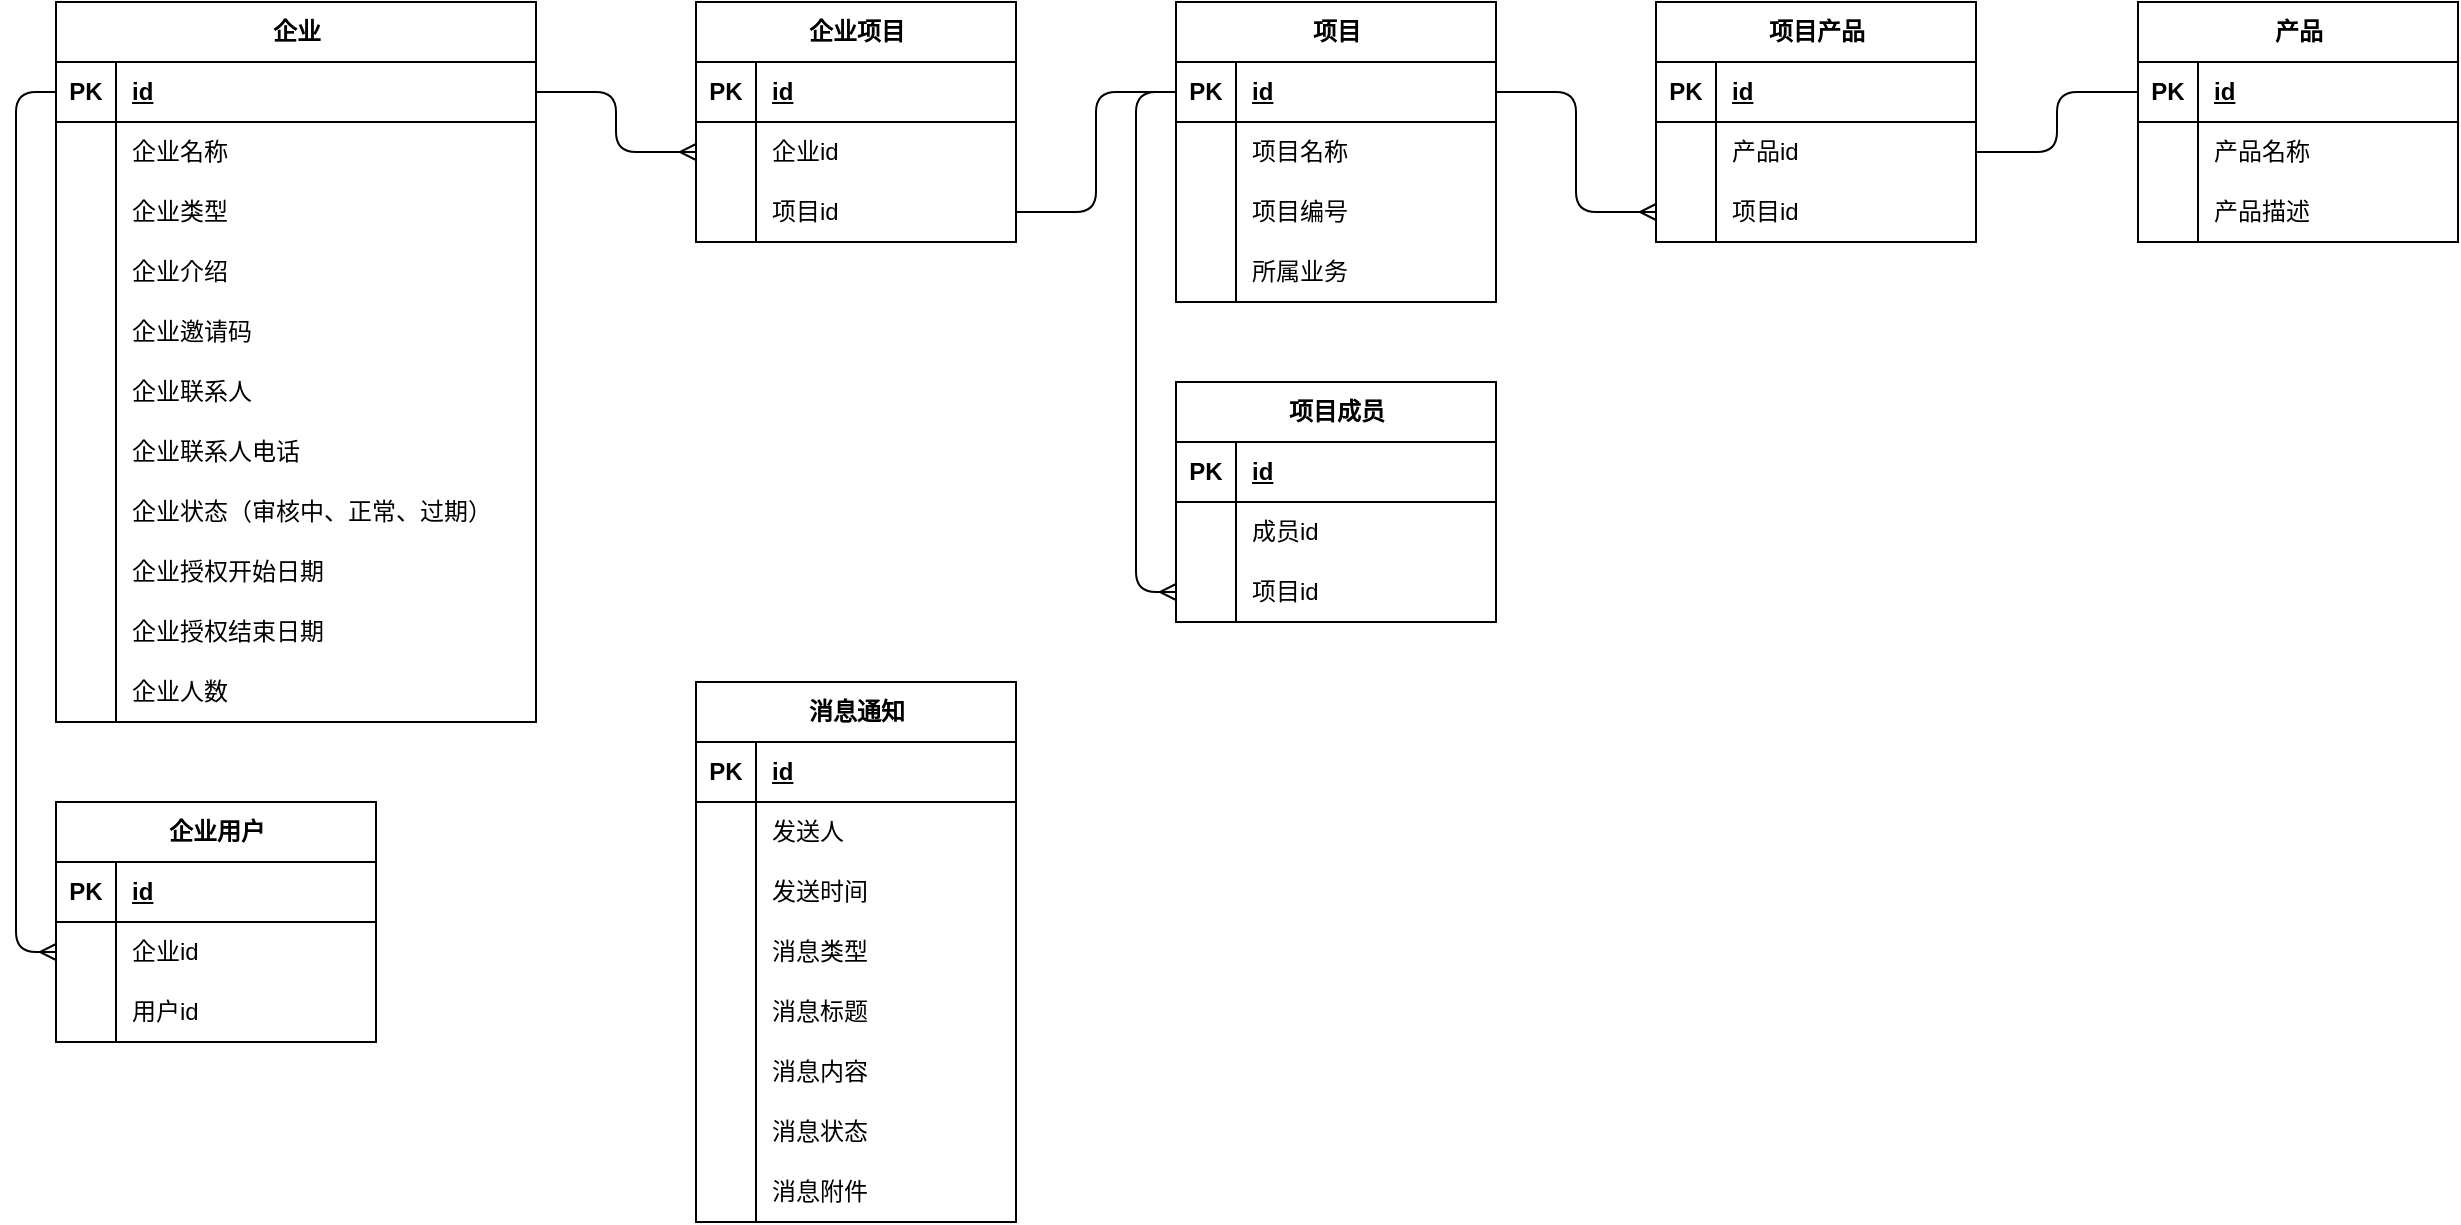<mxfile version="24.9.2" pages="3">
  <diagram name="E-R图" id="xMDwIvM-W6WRZQgqmLZv">
    <mxGraphModel dx="1215" dy="556" grid="1" gridSize="10" guides="1" tooltips="1" connect="1" arrows="1" fold="1" page="1" pageScale="1" pageWidth="827" pageHeight="1169" math="0" shadow="0">
      <root>
        <mxCell id="0" />
        <mxCell id="1" parent="0" />
        <mxCell id="tQ0tOX70s6FuG46VZa-U-3" value="企业" style="shape=table;startSize=30;container=1;collapsible=1;childLayout=tableLayout;fixedRows=1;rowLines=0;fontStyle=1;align=center;resizeLast=1;html=1;" vertex="1" parent="1">
          <mxGeometry x="120" y="200" width="240" height="360" as="geometry" />
        </mxCell>
        <mxCell id="tQ0tOX70s6FuG46VZa-U-4" value="" style="shape=tableRow;horizontal=0;startSize=0;swimlaneHead=0;swimlaneBody=0;fillColor=none;collapsible=0;dropTarget=0;points=[[0,0.5],[1,0.5]];portConstraint=eastwest;top=0;left=0;right=0;bottom=1;" vertex="1" parent="tQ0tOX70s6FuG46VZa-U-3">
          <mxGeometry y="30" width="240" height="30" as="geometry" />
        </mxCell>
        <mxCell id="tQ0tOX70s6FuG46VZa-U-5" value="PK" style="shape=partialRectangle;connectable=0;fillColor=none;top=0;left=0;bottom=0;right=0;fontStyle=1;overflow=hidden;whiteSpace=wrap;html=1;" vertex="1" parent="tQ0tOX70s6FuG46VZa-U-4">
          <mxGeometry width="30" height="30" as="geometry">
            <mxRectangle width="30" height="30" as="alternateBounds" />
          </mxGeometry>
        </mxCell>
        <mxCell id="tQ0tOX70s6FuG46VZa-U-6" value="id" style="shape=partialRectangle;connectable=0;fillColor=none;top=0;left=0;bottom=0;right=0;align=left;spacingLeft=6;fontStyle=5;overflow=hidden;whiteSpace=wrap;html=1;" vertex="1" parent="tQ0tOX70s6FuG46VZa-U-4">
          <mxGeometry x="30" width="210" height="30" as="geometry">
            <mxRectangle width="210" height="30" as="alternateBounds" />
          </mxGeometry>
        </mxCell>
        <mxCell id="tQ0tOX70s6FuG46VZa-U-7" value="" style="shape=tableRow;horizontal=0;startSize=0;swimlaneHead=0;swimlaneBody=0;fillColor=none;collapsible=0;dropTarget=0;points=[[0,0.5],[1,0.5]];portConstraint=eastwest;top=0;left=0;right=0;bottom=0;" vertex="1" parent="tQ0tOX70s6FuG46VZa-U-3">
          <mxGeometry y="60" width="240" height="30" as="geometry" />
        </mxCell>
        <mxCell id="tQ0tOX70s6FuG46VZa-U-8" value="" style="shape=partialRectangle;connectable=0;fillColor=none;top=0;left=0;bottom=0;right=0;editable=1;overflow=hidden;whiteSpace=wrap;html=1;" vertex="1" parent="tQ0tOX70s6FuG46VZa-U-7">
          <mxGeometry width="30" height="30" as="geometry">
            <mxRectangle width="30" height="30" as="alternateBounds" />
          </mxGeometry>
        </mxCell>
        <mxCell id="tQ0tOX70s6FuG46VZa-U-9" value="企业名称" style="shape=partialRectangle;connectable=0;fillColor=none;top=0;left=0;bottom=0;right=0;align=left;spacingLeft=6;overflow=hidden;whiteSpace=wrap;html=1;" vertex="1" parent="tQ0tOX70s6FuG46VZa-U-7">
          <mxGeometry x="30" width="210" height="30" as="geometry">
            <mxRectangle width="210" height="30" as="alternateBounds" />
          </mxGeometry>
        </mxCell>
        <mxCell id="tQ0tOX70s6FuG46VZa-U-110" style="shape=tableRow;horizontal=0;startSize=0;swimlaneHead=0;swimlaneBody=0;fillColor=none;collapsible=0;dropTarget=0;points=[[0,0.5],[1,0.5]];portConstraint=eastwest;top=0;left=0;right=0;bottom=0;" vertex="1" parent="tQ0tOX70s6FuG46VZa-U-3">
          <mxGeometry y="90" width="240" height="30" as="geometry" />
        </mxCell>
        <mxCell id="tQ0tOX70s6FuG46VZa-U-111" style="shape=partialRectangle;connectable=0;fillColor=none;top=0;left=0;bottom=0;right=0;editable=1;overflow=hidden;whiteSpace=wrap;html=1;" vertex="1" parent="tQ0tOX70s6FuG46VZa-U-110">
          <mxGeometry width="30" height="30" as="geometry">
            <mxRectangle width="30" height="30" as="alternateBounds" />
          </mxGeometry>
        </mxCell>
        <mxCell id="tQ0tOX70s6FuG46VZa-U-112" value="企业类型" style="shape=partialRectangle;connectable=0;fillColor=none;top=0;left=0;bottom=0;right=0;align=left;spacingLeft=6;overflow=hidden;whiteSpace=wrap;html=1;" vertex="1" parent="tQ0tOX70s6FuG46VZa-U-110">
          <mxGeometry x="30" width="210" height="30" as="geometry">
            <mxRectangle width="210" height="30" as="alternateBounds" />
          </mxGeometry>
        </mxCell>
        <mxCell id="tQ0tOX70s6FuG46VZa-U-16" style="shape=tableRow;horizontal=0;startSize=0;swimlaneHead=0;swimlaneBody=0;fillColor=none;collapsible=0;dropTarget=0;points=[[0,0.5],[1,0.5]];portConstraint=eastwest;top=0;left=0;right=0;bottom=0;" vertex="1" parent="tQ0tOX70s6FuG46VZa-U-3">
          <mxGeometry y="120" width="240" height="30" as="geometry" />
        </mxCell>
        <mxCell id="tQ0tOX70s6FuG46VZa-U-17" style="shape=partialRectangle;connectable=0;fillColor=none;top=0;left=0;bottom=0;right=0;editable=1;overflow=hidden;whiteSpace=wrap;html=1;" vertex="1" parent="tQ0tOX70s6FuG46VZa-U-16">
          <mxGeometry width="30" height="30" as="geometry">
            <mxRectangle width="30" height="30" as="alternateBounds" />
          </mxGeometry>
        </mxCell>
        <mxCell id="tQ0tOX70s6FuG46VZa-U-18" value="企业介绍" style="shape=partialRectangle;connectable=0;fillColor=none;top=0;left=0;bottom=0;right=0;align=left;spacingLeft=6;overflow=hidden;whiteSpace=wrap;html=1;" vertex="1" parent="tQ0tOX70s6FuG46VZa-U-16">
          <mxGeometry x="30" width="210" height="30" as="geometry">
            <mxRectangle width="210" height="30" as="alternateBounds" />
          </mxGeometry>
        </mxCell>
        <mxCell id="tQ0tOX70s6FuG46VZa-U-113" style="shape=tableRow;horizontal=0;startSize=0;swimlaneHead=0;swimlaneBody=0;fillColor=none;collapsible=0;dropTarget=0;points=[[0,0.5],[1,0.5]];portConstraint=eastwest;top=0;left=0;right=0;bottom=0;" vertex="1" parent="tQ0tOX70s6FuG46VZa-U-3">
          <mxGeometry y="150" width="240" height="30" as="geometry" />
        </mxCell>
        <mxCell id="tQ0tOX70s6FuG46VZa-U-114" style="shape=partialRectangle;connectable=0;fillColor=none;top=0;left=0;bottom=0;right=0;editable=1;overflow=hidden;whiteSpace=wrap;html=1;" vertex="1" parent="tQ0tOX70s6FuG46VZa-U-113">
          <mxGeometry width="30" height="30" as="geometry">
            <mxRectangle width="30" height="30" as="alternateBounds" />
          </mxGeometry>
        </mxCell>
        <mxCell id="tQ0tOX70s6FuG46VZa-U-115" value="企业邀请码" style="shape=partialRectangle;connectable=0;fillColor=none;top=0;left=0;bottom=0;right=0;align=left;spacingLeft=6;overflow=hidden;whiteSpace=wrap;html=1;" vertex="1" parent="tQ0tOX70s6FuG46VZa-U-113">
          <mxGeometry x="30" width="210" height="30" as="geometry">
            <mxRectangle width="210" height="30" as="alternateBounds" />
          </mxGeometry>
        </mxCell>
        <mxCell id="tQ0tOX70s6FuG46VZa-U-127" style="shape=tableRow;horizontal=0;startSize=0;swimlaneHead=0;swimlaneBody=0;fillColor=none;collapsible=0;dropTarget=0;points=[[0,0.5],[1,0.5]];portConstraint=eastwest;top=0;left=0;right=0;bottom=0;" vertex="1" parent="tQ0tOX70s6FuG46VZa-U-3">
          <mxGeometry y="180" width="240" height="30" as="geometry" />
        </mxCell>
        <mxCell id="tQ0tOX70s6FuG46VZa-U-128" style="shape=partialRectangle;connectable=0;fillColor=none;top=0;left=0;bottom=0;right=0;editable=1;overflow=hidden;whiteSpace=wrap;html=1;" vertex="1" parent="tQ0tOX70s6FuG46VZa-U-127">
          <mxGeometry width="30" height="30" as="geometry">
            <mxRectangle width="30" height="30" as="alternateBounds" />
          </mxGeometry>
        </mxCell>
        <mxCell id="tQ0tOX70s6FuG46VZa-U-129" value="企业联系人" style="shape=partialRectangle;connectable=0;fillColor=none;top=0;left=0;bottom=0;right=0;align=left;spacingLeft=6;overflow=hidden;whiteSpace=wrap;html=1;" vertex="1" parent="tQ0tOX70s6FuG46VZa-U-127">
          <mxGeometry x="30" width="210" height="30" as="geometry">
            <mxRectangle width="210" height="30" as="alternateBounds" />
          </mxGeometry>
        </mxCell>
        <mxCell id="tQ0tOX70s6FuG46VZa-U-130" style="shape=tableRow;horizontal=0;startSize=0;swimlaneHead=0;swimlaneBody=0;fillColor=none;collapsible=0;dropTarget=0;points=[[0,0.5],[1,0.5]];portConstraint=eastwest;top=0;left=0;right=0;bottom=0;" vertex="1" parent="tQ0tOX70s6FuG46VZa-U-3">
          <mxGeometry y="210" width="240" height="30" as="geometry" />
        </mxCell>
        <mxCell id="tQ0tOX70s6FuG46VZa-U-131" style="shape=partialRectangle;connectable=0;fillColor=none;top=0;left=0;bottom=0;right=0;editable=1;overflow=hidden;whiteSpace=wrap;html=1;" vertex="1" parent="tQ0tOX70s6FuG46VZa-U-130">
          <mxGeometry width="30" height="30" as="geometry">
            <mxRectangle width="30" height="30" as="alternateBounds" />
          </mxGeometry>
        </mxCell>
        <mxCell id="tQ0tOX70s6FuG46VZa-U-132" value="企业联系人电话" style="shape=partialRectangle;connectable=0;fillColor=none;top=0;left=0;bottom=0;right=0;align=left;spacingLeft=6;overflow=hidden;whiteSpace=wrap;html=1;" vertex="1" parent="tQ0tOX70s6FuG46VZa-U-130">
          <mxGeometry x="30" width="210" height="30" as="geometry">
            <mxRectangle width="210" height="30" as="alternateBounds" />
          </mxGeometry>
        </mxCell>
        <mxCell id="tQ0tOX70s6FuG46VZa-U-136" style="shape=tableRow;horizontal=0;startSize=0;swimlaneHead=0;swimlaneBody=0;fillColor=none;collapsible=0;dropTarget=0;points=[[0,0.5],[1,0.5]];portConstraint=eastwest;top=0;left=0;right=0;bottom=0;" vertex="1" parent="tQ0tOX70s6FuG46VZa-U-3">
          <mxGeometry y="240" width="240" height="30" as="geometry" />
        </mxCell>
        <mxCell id="tQ0tOX70s6FuG46VZa-U-137" style="shape=partialRectangle;connectable=0;fillColor=none;top=0;left=0;bottom=0;right=0;editable=1;overflow=hidden;whiteSpace=wrap;html=1;" vertex="1" parent="tQ0tOX70s6FuG46VZa-U-136">
          <mxGeometry width="30" height="30" as="geometry">
            <mxRectangle width="30" height="30" as="alternateBounds" />
          </mxGeometry>
        </mxCell>
        <mxCell id="tQ0tOX70s6FuG46VZa-U-138" value="企业状态（审核中、正常、过期）" style="shape=partialRectangle;connectable=0;fillColor=none;top=0;left=0;bottom=0;right=0;align=left;spacingLeft=6;overflow=hidden;whiteSpace=wrap;html=1;" vertex="1" parent="tQ0tOX70s6FuG46VZa-U-136">
          <mxGeometry x="30" width="210" height="30" as="geometry">
            <mxRectangle width="210" height="30" as="alternateBounds" />
          </mxGeometry>
        </mxCell>
        <mxCell id="kSb9Ob7XuDwoJ6Xz_Qzk-1" style="shape=tableRow;horizontal=0;startSize=0;swimlaneHead=0;swimlaneBody=0;fillColor=none;collapsible=0;dropTarget=0;points=[[0,0.5],[1,0.5]];portConstraint=eastwest;top=0;left=0;right=0;bottom=0;" vertex="1" parent="tQ0tOX70s6FuG46VZa-U-3">
          <mxGeometry y="270" width="240" height="30" as="geometry" />
        </mxCell>
        <mxCell id="kSb9Ob7XuDwoJ6Xz_Qzk-2" style="shape=partialRectangle;connectable=0;fillColor=none;top=0;left=0;bottom=0;right=0;editable=1;overflow=hidden;whiteSpace=wrap;html=1;" vertex="1" parent="kSb9Ob7XuDwoJ6Xz_Qzk-1">
          <mxGeometry width="30" height="30" as="geometry">
            <mxRectangle width="30" height="30" as="alternateBounds" />
          </mxGeometry>
        </mxCell>
        <mxCell id="kSb9Ob7XuDwoJ6Xz_Qzk-3" value="企业授权开始日期" style="shape=partialRectangle;connectable=0;fillColor=none;top=0;left=0;bottom=0;right=0;align=left;spacingLeft=6;overflow=hidden;whiteSpace=wrap;html=1;" vertex="1" parent="kSb9Ob7XuDwoJ6Xz_Qzk-1">
          <mxGeometry x="30" width="210" height="30" as="geometry">
            <mxRectangle width="210" height="30" as="alternateBounds" />
          </mxGeometry>
        </mxCell>
        <mxCell id="tQ0tOX70s6FuG46VZa-U-142" style="shape=tableRow;horizontal=0;startSize=0;swimlaneHead=0;swimlaneBody=0;fillColor=none;collapsible=0;dropTarget=0;points=[[0,0.5],[1,0.5]];portConstraint=eastwest;top=0;left=0;right=0;bottom=0;" vertex="1" parent="tQ0tOX70s6FuG46VZa-U-3">
          <mxGeometry y="300" width="240" height="30" as="geometry" />
        </mxCell>
        <mxCell id="tQ0tOX70s6FuG46VZa-U-143" style="shape=partialRectangle;connectable=0;fillColor=none;top=0;left=0;bottom=0;right=0;editable=1;overflow=hidden;whiteSpace=wrap;html=1;" vertex="1" parent="tQ0tOX70s6FuG46VZa-U-142">
          <mxGeometry width="30" height="30" as="geometry">
            <mxRectangle width="30" height="30" as="alternateBounds" />
          </mxGeometry>
        </mxCell>
        <mxCell id="tQ0tOX70s6FuG46VZa-U-144" value="企业授权结束日期" style="shape=partialRectangle;connectable=0;fillColor=none;top=0;left=0;bottom=0;right=0;align=left;spacingLeft=6;overflow=hidden;whiteSpace=wrap;html=1;" vertex="1" parent="tQ0tOX70s6FuG46VZa-U-142">
          <mxGeometry x="30" width="210" height="30" as="geometry">
            <mxRectangle width="210" height="30" as="alternateBounds" />
          </mxGeometry>
        </mxCell>
        <mxCell id="kSb9Ob7XuDwoJ6Xz_Qzk-4" style="shape=tableRow;horizontal=0;startSize=0;swimlaneHead=0;swimlaneBody=0;fillColor=none;collapsible=0;dropTarget=0;points=[[0,0.5],[1,0.5]];portConstraint=eastwest;top=0;left=0;right=0;bottom=0;" vertex="1" parent="tQ0tOX70s6FuG46VZa-U-3">
          <mxGeometry y="330" width="240" height="30" as="geometry" />
        </mxCell>
        <mxCell id="kSb9Ob7XuDwoJ6Xz_Qzk-5" style="shape=partialRectangle;connectable=0;fillColor=none;top=0;left=0;bottom=0;right=0;editable=1;overflow=hidden;whiteSpace=wrap;html=1;" vertex="1" parent="kSb9Ob7XuDwoJ6Xz_Qzk-4">
          <mxGeometry width="30" height="30" as="geometry">
            <mxRectangle width="30" height="30" as="alternateBounds" />
          </mxGeometry>
        </mxCell>
        <mxCell id="kSb9Ob7XuDwoJ6Xz_Qzk-6" value="企业人数" style="shape=partialRectangle;connectable=0;fillColor=none;top=0;left=0;bottom=0;right=0;align=left;spacingLeft=6;overflow=hidden;whiteSpace=wrap;html=1;" vertex="1" parent="kSb9Ob7XuDwoJ6Xz_Qzk-4">
          <mxGeometry x="30" width="210" height="30" as="geometry">
            <mxRectangle width="210" height="30" as="alternateBounds" />
          </mxGeometry>
        </mxCell>
        <mxCell id="tQ0tOX70s6FuG46VZa-U-19" value="项目" style="shape=table;startSize=30;container=1;collapsible=1;childLayout=tableLayout;fixedRows=1;rowLines=0;fontStyle=1;align=center;resizeLast=1;html=1;" vertex="1" parent="1">
          <mxGeometry x="680" y="200" width="160" height="150" as="geometry" />
        </mxCell>
        <mxCell id="tQ0tOX70s6FuG46VZa-U-20" value="" style="shape=tableRow;horizontal=0;startSize=0;swimlaneHead=0;swimlaneBody=0;fillColor=none;collapsible=0;dropTarget=0;points=[[0,0.5],[1,0.5]];portConstraint=eastwest;top=0;left=0;right=0;bottom=1;" vertex="1" parent="tQ0tOX70s6FuG46VZa-U-19">
          <mxGeometry y="30" width="160" height="30" as="geometry" />
        </mxCell>
        <mxCell id="tQ0tOX70s6FuG46VZa-U-21" value="PK" style="shape=partialRectangle;connectable=0;fillColor=none;top=0;left=0;bottom=0;right=0;fontStyle=1;overflow=hidden;whiteSpace=wrap;html=1;" vertex="1" parent="tQ0tOX70s6FuG46VZa-U-20">
          <mxGeometry width="30" height="30" as="geometry">
            <mxRectangle width="30" height="30" as="alternateBounds" />
          </mxGeometry>
        </mxCell>
        <mxCell id="tQ0tOX70s6FuG46VZa-U-22" value="id" style="shape=partialRectangle;connectable=0;fillColor=none;top=0;left=0;bottom=0;right=0;align=left;spacingLeft=6;fontStyle=5;overflow=hidden;whiteSpace=wrap;html=1;" vertex="1" parent="tQ0tOX70s6FuG46VZa-U-20">
          <mxGeometry x="30" width="130" height="30" as="geometry">
            <mxRectangle width="130" height="30" as="alternateBounds" />
          </mxGeometry>
        </mxCell>
        <mxCell id="tQ0tOX70s6FuG46VZa-U-23" value="" style="shape=tableRow;horizontal=0;startSize=0;swimlaneHead=0;swimlaneBody=0;fillColor=none;collapsible=0;dropTarget=0;points=[[0,0.5],[1,0.5]];portConstraint=eastwest;top=0;left=0;right=0;bottom=0;" vertex="1" parent="tQ0tOX70s6FuG46VZa-U-19">
          <mxGeometry y="60" width="160" height="30" as="geometry" />
        </mxCell>
        <mxCell id="tQ0tOX70s6FuG46VZa-U-24" value="" style="shape=partialRectangle;connectable=0;fillColor=none;top=0;left=0;bottom=0;right=0;editable=1;overflow=hidden;whiteSpace=wrap;html=1;" vertex="1" parent="tQ0tOX70s6FuG46VZa-U-23">
          <mxGeometry width="30" height="30" as="geometry">
            <mxRectangle width="30" height="30" as="alternateBounds" />
          </mxGeometry>
        </mxCell>
        <mxCell id="tQ0tOX70s6FuG46VZa-U-25" value="项目名称" style="shape=partialRectangle;connectable=0;fillColor=none;top=0;left=0;bottom=0;right=0;align=left;spacingLeft=6;overflow=hidden;whiteSpace=wrap;html=1;" vertex="1" parent="tQ0tOX70s6FuG46VZa-U-23">
          <mxGeometry x="30" width="130" height="30" as="geometry">
            <mxRectangle width="130" height="30" as="alternateBounds" />
          </mxGeometry>
        </mxCell>
        <mxCell id="tQ0tOX70s6FuG46VZa-U-106" style="shape=tableRow;horizontal=0;startSize=0;swimlaneHead=0;swimlaneBody=0;fillColor=none;collapsible=0;dropTarget=0;points=[[0,0.5],[1,0.5]];portConstraint=eastwest;top=0;left=0;right=0;bottom=0;" vertex="1" parent="tQ0tOX70s6FuG46VZa-U-19">
          <mxGeometry y="90" width="160" height="30" as="geometry" />
        </mxCell>
        <mxCell id="tQ0tOX70s6FuG46VZa-U-107" style="shape=partialRectangle;connectable=0;fillColor=none;top=0;left=0;bottom=0;right=0;editable=1;overflow=hidden;whiteSpace=wrap;html=1;" vertex="1" parent="tQ0tOX70s6FuG46VZa-U-106">
          <mxGeometry width="30" height="30" as="geometry">
            <mxRectangle width="30" height="30" as="alternateBounds" />
          </mxGeometry>
        </mxCell>
        <mxCell id="tQ0tOX70s6FuG46VZa-U-108" value="项目编号" style="shape=partialRectangle;connectable=0;fillColor=none;top=0;left=0;bottom=0;right=0;align=left;spacingLeft=6;overflow=hidden;whiteSpace=wrap;html=1;" vertex="1" parent="tQ0tOX70s6FuG46VZa-U-106">
          <mxGeometry x="30" width="130" height="30" as="geometry">
            <mxRectangle width="130" height="30" as="alternateBounds" />
          </mxGeometry>
        </mxCell>
        <mxCell id="tQ0tOX70s6FuG46VZa-U-26" value="" style="shape=tableRow;horizontal=0;startSize=0;swimlaneHead=0;swimlaneBody=0;fillColor=none;collapsible=0;dropTarget=0;points=[[0,0.5],[1,0.5]];portConstraint=eastwest;top=0;left=0;right=0;bottom=0;" vertex="1" parent="tQ0tOX70s6FuG46VZa-U-19">
          <mxGeometry y="120" width="160" height="30" as="geometry" />
        </mxCell>
        <mxCell id="tQ0tOX70s6FuG46VZa-U-27" value="" style="shape=partialRectangle;connectable=0;fillColor=none;top=0;left=0;bottom=0;right=0;editable=1;overflow=hidden;whiteSpace=wrap;html=1;" vertex="1" parent="tQ0tOX70s6FuG46VZa-U-26">
          <mxGeometry width="30" height="30" as="geometry">
            <mxRectangle width="30" height="30" as="alternateBounds" />
          </mxGeometry>
        </mxCell>
        <mxCell id="tQ0tOX70s6FuG46VZa-U-28" value="所属业务" style="shape=partialRectangle;connectable=0;fillColor=none;top=0;left=0;bottom=0;right=0;align=left;spacingLeft=6;overflow=hidden;whiteSpace=wrap;html=1;" vertex="1" parent="tQ0tOX70s6FuG46VZa-U-26">
          <mxGeometry x="30" width="130" height="30" as="geometry">
            <mxRectangle width="130" height="30" as="alternateBounds" />
          </mxGeometry>
        </mxCell>
        <mxCell id="tQ0tOX70s6FuG46VZa-U-35" value="项目成员" style="shape=table;startSize=30;container=1;collapsible=1;childLayout=tableLayout;fixedRows=1;rowLines=0;fontStyle=1;align=center;resizeLast=1;html=1;" vertex="1" parent="1">
          <mxGeometry x="680" y="390" width="160.0" height="120" as="geometry" />
        </mxCell>
        <mxCell id="tQ0tOX70s6FuG46VZa-U-36" value="" style="shape=tableRow;horizontal=0;startSize=0;swimlaneHead=0;swimlaneBody=0;fillColor=none;collapsible=0;dropTarget=0;points=[[0,0.5],[1,0.5]];portConstraint=eastwest;top=0;left=0;right=0;bottom=1;" vertex="1" parent="tQ0tOX70s6FuG46VZa-U-35">
          <mxGeometry y="30" width="160.0" height="30" as="geometry" />
        </mxCell>
        <mxCell id="tQ0tOX70s6FuG46VZa-U-37" value="PK" style="shape=partialRectangle;connectable=0;fillColor=none;top=0;left=0;bottom=0;right=0;fontStyle=1;overflow=hidden;whiteSpace=wrap;html=1;" vertex="1" parent="tQ0tOX70s6FuG46VZa-U-36">
          <mxGeometry width="30" height="30" as="geometry">
            <mxRectangle width="30" height="30" as="alternateBounds" />
          </mxGeometry>
        </mxCell>
        <mxCell id="tQ0tOX70s6FuG46VZa-U-38" value="id" style="shape=partialRectangle;connectable=0;fillColor=none;top=0;left=0;bottom=0;right=0;align=left;spacingLeft=6;fontStyle=5;overflow=hidden;whiteSpace=wrap;html=1;" vertex="1" parent="tQ0tOX70s6FuG46VZa-U-36">
          <mxGeometry x="30" width="130.0" height="30" as="geometry">
            <mxRectangle width="130.0" height="30" as="alternateBounds" />
          </mxGeometry>
        </mxCell>
        <mxCell id="tQ0tOX70s6FuG46VZa-U-39" value="" style="shape=tableRow;horizontal=0;startSize=0;swimlaneHead=0;swimlaneBody=0;fillColor=none;collapsible=0;dropTarget=0;points=[[0,0.5],[1,0.5]];portConstraint=eastwest;top=0;left=0;right=0;bottom=0;" vertex="1" parent="tQ0tOX70s6FuG46VZa-U-35">
          <mxGeometry y="60" width="160.0" height="30" as="geometry" />
        </mxCell>
        <mxCell id="tQ0tOX70s6FuG46VZa-U-40" value="" style="shape=partialRectangle;connectable=0;fillColor=none;top=0;left=0;bottom=0;right=0;editable=1;overflow=hidden;whiteSpace=wrap;html=1;" vertex="1" parent="tQ0tOX70s6FuG46VZa-U-39">
          <mxGeometry width="30" height="30" as="geometry">
            <mxRectangle width="30" height="30" as="alternateBounds" />
          </mxGeometry>
        </mxCell>
        <mxCell id="tQ0tOX70s6FuG46VZa-U-41" value="成员id" style="shape=partialRectangle;connectable=0;fillColor=none;top=0;left=0;bottom=0;right=0;align=left;spacingLeft=6;overflow=hidden;whiteSpace=wrap;html=1;" vertex="1" parent="tQ0tOX70s6FuG46VZa-U-39">
          <mxGeometry x="30" width="130.0" height="30" as="geometry">
            <mxRectangle width="130.0" height="30" as="alternateBounds" />
          </mxGeometry>
        </mxCell>
        <mxCell id="tQ0tOX70s6FuG46VZa-U-48" style="shape=tableRow;horizontal=0;startSize=0;swimlaneHead=0;swimlaneBody=0;fillColor=none;collapsible=0;dropTarget=0;points=[[0,0.5],[1,0.5]];portConstraint=eastwest;top=0;left=0;right=0;bottom=0;" vertex="1" parent="tQ0tOX70s6FuG46VZa-U-35">
          <mxGeometry y="90" width="160.0" height="30" as="geometry" />
        </mxCell>
        <mxCell id="tQ0tOX70s6FuG46VZa-U-49" style="shape=partialRectangle;connectable=0;fillColor=none;top=0;left=0;bottom=0;right=0;editable=1;overflow=hidden;whiteSpace=wrap;html=1;" vertex="1" parent="tQ0tOX70s6FuG46VZa-U-48">
          <mxGeometry width="30" height="30" as="geometry">
            <mxRectangle width="30" height="30" as="alternateBounds" />
          </mxGeometry>
        </mxCell>
        <mxCell id="tQ0tOX70s6FuG46VZa-U-50" value="项目id" style="shape=partialRectangle;connectable=0;fillColor=none;top=0;left=0;bottom=0;right=0;align=left;spacingLeft=6;overflow=hidden;whiteSpace=wrap;html=1;" vertex="1" parent="tQ0tOX70s6FuG46VZa-U-48">
          <mxGeometry x="30" width="130.0" height="30" as="geometry">
            <mxRectangle width="130.0" height="30" as="alternateBounds" />
          </mxGeometry>
        </mxCell>
        <mxCell id="tQ0tOX70s6FuG46VZa-U-51" value="项目产品" style="shape=table;startSize=30;container=1;collapsible=1;childLayout=tableLayout;fixedRows=1;rowLines=0;fontStyle=1;align=center;resizeLast=1;html=1;" vertex="1" parent="1">
          <mxGeometry x="920" y="200" width="160" height="120" as="geometry" />
        </mxCell>
        <mxCell id="tQ0tOX70s6FuG46VZa-U-52" value="" style="shape=tableRow;horizontal=0;startSize=0;swimlaneHead=0;swimlaneBody=0;fillColor=none;collapsible=0;dropTarget=0;points=[[0,0.5],[1,0.5]];portConstraint=eastwest;top=0;left=0;right=0;bottom=1;" vertex="1" parent="tQ0tOX70s6FuG46VZa-U-51">
          <mxGeometry y="30" width="160" height="30" as="geometry" />
        </mxCell>
        <mxCell id="tQ0tOX70s6FuG46VZa-U-53" value="PK" style="shape=partialRectangle;connectable=0;fillColor=none;top=0;left=0;bottom=0;right=0;fontStyle=1;overflow=hidden;whiteSpace=wrap;html=1;" vertex="1" parent="tQ0tOX70s6FuG46VZa-U-52">
          <mxGeometry width="30" height="30" as="geometry">
            <mxRectangle width="30" height="30" as="alternateBounds" />
          </mxGeometry>
        </mxCell>
        <mxCell id="tQ0tOX70s6FuG46VZa-U-54" value="id" style="shape=partialRectangle;connectable=0;fillColor=none;top=0;left=0;bottom=0;right=0;align=left;spacingLeft=6;fontStyle=5;overflow=hidden;whiteSpace=wrap;html=1;" vertex="1" parent="tQ0tOX70s6FuG46VZa-U-52">
          <mxGeometry x="30" width="130" height="30" as="geometry">
            <mxRectangle width="130" height="30" as="alternateBounds" />
          </mxGeometry>
        </mxCell>
        <mxCell id="tQ0tOX70s6FuG46VZa-U-55" value="" style="shape=tableRow;horizontal=0;startSize=0;swimlaneHead=0;swimlaneBody=0;fillColor=none;collapsible=0;dropTarget=0;points=[[0,0.5],[1,0.5]];portConstraint=eastwest;top=0;left=0;right=0;bottom=0;" vertex="1" parent="tQ0tOX70s6FuG46VZa-U-51">
          <mxGeometry y="60" width="160" height="30" as="geometry" />
        </mxCell>
        <mxCell id="tQ0tOX70s6FuG46VZa-U-56" value="" style="shape=partialRectangle;connectable=0;fillColor=none;top=0;left=0;bottom=0;right=0;editable=1;overflow=hidden;whiteSpace=wrap;html=1;" vertex="1" parent="tQ0tOX70s6FuG46VZa-U-55">
          <mxGeometry width="30" height="30" as="geometry">
            <mxRectangle width="30" height="30" as="alternateBounds" />
          </mxGeometry>
        </mxCell>
        <mxCell id="tQ0tOX70s6FuG46VZa-U-57" value="产品id" style="shape=partialRectangle;connectable=0;fillColor=none;top=0;left=0;bottom=0;right=0;align=left;spacingLeft=6;overflow=hidden;whiteSpace=wrap;html=1;" vertex="1" parent="tQ0tOX70s6FuG46VZa-U-55">
          <mxGeometry x="30" width="130" height="30" as="geometry">
            <mxRectangle width="130" height="30" as="alternateBounds" />
          </mxGeometry>
        </mxCell>
        <mxCell id="tQ0tOX70s6FuG46VZa-U-58" style="shape=tableRow;horizontal=0;startSize=0;swimlaneHead=0;swimlaneBody=0;fillColor=none;collapsible=0;dropTarget=0;points=[[0,0.5],[1,0.5]];portConstraint=eastwest;top=0;left=0;right=0;bottom=0;" vertex="1" parent="tQ0tOX70s6FuG46VZa-U-51">
          <mxGeometry y="90" width="160" height="30" as="geometry" />
        </mxCell>
        <mxCell id="tQ0tOX70s6FuG46VZa-U-59" style="shape=partialRectangle;connectable=0;fillColor=none;top=0;left=0;bottom=0;right=0;editable=1;overflow=hidden;whiteSpace=wrap;html=1;" vertex="1" parent="tQ0tOX70s6FuG46VZa-U-58">
          <mxGeometry width="30" height="30" as="geometry">
            <mxRectangle width="30" height="30" as="alternateBounds" />
          </mxGeometry>
        </mxCell>
        <mxCell id="tQ0tOX70s6FuG46VZa-U-60" value="项目id" style="shape=partialRectangle;connectable=0;fillColor=none;top=0;left=0;bottom=0;right=0;align=left;spacingLeft=6;overflow=hidden;whiteSpace=wrap;html=1;" vertex="1" parent="tQ0tOX70s6FuG46VZa-U-58">
          <mxGeometry x="30" width="130" height="30" as="geometry">
            <mxRectangle width="130" height="30" as="alternateBounds" />
          </mxGeometry>
        </mxCell>
        <mxCell id="tQ0tOX70s6FuG46VZa-U-61" value="消息通知" style="shape=table;startSize=30;container=1;collapsible=1;childLayout=tableLayout;fixedRows=1;rowLines=0;fontStyle=1;align=center;resizeLast=1;html=1;" vertex="1" parent="1">
          <mxGeometry x="440" y="540" width="160" height="270" as="geometry" />
        </mxCell>
        <mxCell id="tQ0tOX70s6FuG46VZa-U-62" value="" style="shape=tableRow;horizontal=0;startSize=0;swimlaneHead=0;swimlaneBody=0;fillColor=none;collapsible=0;dropTarget=0;points=[[0,0.5],[1,0.5]];portConstraint=eastwest;top=0;left=0;right=0;bottom=1;" vertex="1" parent="tQ0tOX70s6FuG46VZa-U-61">
          <mxGeometry y="30" width="160" height="30" as="geometry" />
        </mxCell>
        <mxCell id="tQ0tOX70s6FuG46VZa-U-63" value="PK" style="shape=partialRectangle;connectable=0;fillColor=none;top=0;left=0;bottom=0;right=0;fontStyle=1;overflow=hidden;whiteSpace=wrap;html=1;" vertex="1" parent="tQ0tOX70s6FuG46VZa-U-62">
          <mxGeometry width="30" height="30" as="geometry">
            <mxRectangle width="30" height="30" as="alternateBounds" />
          </mxGeometry>
        </mxCell>
        <mxCell id="tQ0tOX70s6FuG46VZa-U-64" value="id" style="shape=partialRectangle;connectable=0;fillColor=none;top=0;left=0;bottom=0;right=0;align=left;spacingLeft=6;fontStyle=5;overflow=hidden;whiteSpace=wrap;html=1;" vertex="1" parent="tQ0tOX70s6FuG46VZa-U-62">
          <mxGeometry x="30" width="130" height="30" as="geometry">
            <mxRectangle width="130" height="30" as="alternateBounds" />
          </mxGeometry>
        </mxCell>
        <mxCell id="tQ0tOX70s6FuG46VZa-U-65" value="" style="shape=tableRow;horizontal=0;startSize=0;swimlaneHead=0;swimlaneBody=0;fillColor=none;collapsible=0;dropTarget=0;points=[[0,0.5],[1,0.5]];portConstraint=eastwest;top=0;left=0;right=0;bottom=0;" vertex="1" parent="tQ0tOX70s6FuG46VZa-U-61">
          <mxGeometry y="60" width="160" height="30" as="geometry" />
        </mxCell>
        <mxCell id="tQ0tOX70s6FuG46VZa-U-66" value="" style="shape=partialRectangle;connectable=0;fillColor=none;top=0;left=0;bottom=0;right=0;editable=1;overflow=hidden;whiteSpace=wrap;html=1;" vertex="1" parent="tQ0tOX70s6FuG46VZa-U-65">
          <mxGeometry width="30" height="30" as="geometry">
            <mxRectangle width="30" height="30" as="alternateBounds" />
          </mxGeometry>
        </mxCell>
        <mxCell id="tQ0tOX70s6FuG46VZa-U-67" value="发送人" style="shape=partialRectangle;connectable=0;fillColor=none;top=0;left=0;bottom=0;right=0;align=left;spacingLeft=6;overflow=hidden;whiteSpace=wrap;html=1;" vertex="1" parent="tQ0tOX70s6FuG46VZa-U-65">
          <mxGeometry x="30" width="130" height="30" as="geometry">
            <mxRectangle width="130" height="30" as="alternateBounds" />
          </mxGeometry>
        </mxCell>
        <mxCell id="tQ0tOX70s6FuG46VZa-U-68" style="shape=tableRow;horizontal=0;startSize=0;swimlaneHead=0;swimlaneBody=0;fillColor=none;collapsible=0;dropTarget=0;points=[[0,0.5],[1,0.5]];portConstraint=eastwest;top=0;left=0;right=0;bottom=0;" vertex="1" parent="tQ0tOX70s6FuG46VZa-U-61">
          <mxGeometry y="90" width="160" height="30" as="geometry" />
        </mxCell>
        <mxCell id="tQ0tOX70s6FuG46VZa-U-69" style="shape=partialRectangle;connectable=0;fillColor=none;top=0;left=0;bottom=0;right=0;editable=1;overflow=hidden;whiteSpace=wrap;html=1;" vertex="1" parent="tQ0tOX70s6FuG46VZa-U-68">
          <mxGeometry width="30" height="30" as="geometry">
            <mxRectangle width="30" height="30" as="alternateBounds" />
          </mxGeometry>
        </mxCell>
        <mxCell id="tQ0tOX70s6FuG46VZa-U-70" value="发送时间" style="shape=partialRectangle;connectable=0;fillColor=none;top=0;left=0;bottom=0;right=0;align=left;spacingLeft=6;overflow=hidden;whiteSpace=wrap;html=1;" vertex="1" parent="tQ0tOX70s6FuG46VZa-U-68">
          <mxGeometry x="30" width="130" height="30" as="geometry">
            <mxRectangle width="130" height="30" as="alternateBounds" />
          </mxGeometry>
        </mxCell>
        <mxCell id="tQ0tOX70s6FuG46VZa-U-73" style="shape=tableRow;horizontal=0;startSize=0;swimlaneHead=0;swimlaneBody=0;fillColor=none;collapsible=0;dropTarget=0;points=[[0,0.5],[1,0.5]];portConstraint=eastwest;top=0;left=0;right=0;bottom=0;" vertex="1" parent="tQ0tOX70s6FuG46VZa-U-61">
          <mxGeometry y="120" width="160" height="30" as="geometry" />
        </mxCell>
        <mxCell id="tQ0tOX70s6FuG46VZa-U-74" style="shape=partialRectangle;connectable=0;fillColor=none;top=0;left=0;bottom=0;right=0;editable=1;overflow=hidden;whiteSpace=wrap;html=1;" vertex="1" parent="tQ0tOX70s6FuG46VZa-U-73">
          <mxGeometry width="30" height="30" as="geometry">
            <mxRectangle width="30" height="30" as="alternateBounds" />
          </mxGeometry>
        </mxCell>
        <mxCell id="tQ0tOX70s6FuG46VZa-U-75" value="消息类型" style="shape=partialRectangle;connectable=0;fillColor=none;top=0;left=0;bottom=0;right=0;align=left;spacingLeft=6;overflow=hidden;whiteSpace=wrap;html=1;" vertex="1" parent="tQ0tOX70s6FuG46VZa-U-73">
          <mxGeometry x="30" width="130" height="30" as="geometry">
            <mxRectangle width="130" height="30" as="alternateBounds" />
          </mxGeometry>
        </mxCell>
        <mxCell id="tQ0tOX70s6FuG46VZa-U-151" style="shape=tableRow;horizontal=0;startSize=0;swimlaneHead=0;swimlaneBody=0;fillColor=none;collapsible=0;dropTarget=0;points=[[0,0.5],[1,0.5]];portConstraint=eastwest;top=0;left=0;right=0;bottom=0;" vertex="1" parent="tQ0tOX70s6FuG46VZa-U-61">
          <mxGeometry y="150" width="160" height="30" as="geometry" />
        </mxCell>
        <mxCell id="tQ0tOX70s6FuG46VZa-U-152" style="shape=partialRectangle;connectable=0;fillColor=none;top=0;left=0;bottom=0;right=0;editable=1;overflow=hidden;whiteSpace=wrap;html=1;" vertex="1" parent="tQ0tOX70s6FuG46VZa-U-151">
          <mxGeometry width="30" height="30" as="geometry">
            <mxRectangle width="30" height="30" as="alternateBounds" />
          </mxGeometry>
        </mxCell>
        <mxCell id="tQ0tOX70s6FuG46VZa-U-153" value="消息标题" style="shape=partialRectangle;connectable=0;fillColor=none;top=0;left=0;bottom=0;right=0;align=left;spacingLeft=6;overflow=hidden;whiteSpace=wrap;html=1;" vertex="1" parent="tQ0tOX70s6FuG46VZa-U-151">
          <mxGeometry x="30" width="130" height="30" as="geometry">
            <mxRectangle width="130" height="30" as="alternateBounds" />
          </mxGeometry>
        </mxCell>
        <mxCell id="tQ0tOX70s6FuG46VZa-U-145" style="shape=tableRow;horizontal=0;startSize=0;swimlaneHead=0;swimlaneBody=0;fillColor=none;collapsible=0;dropTarget=0;points=[[0,0.5],[1,0.5]];portConstraint=eastwest;top=0;left=0;right=0;bottom=0;" vertex="1" parent="tQ0tOX70s6FuG46VZa-U-61">
          <mxGeometry y="180" width="160" height="30" as="geometry" />
        </mxCell>
        <mxCell id="tQ0tOX70s6FuG46VZa-U-146" style="shape=partialRectangle;connectable=0;fillColor=none;top=0;left=0;bottom=0;right=0;editable=1;overflow=hidden;whiteSpace=wrap;html=1;" vertex="1" parent="tQ0tOX70s6FuG46VZa-U-145">
          <mxGeometry width="30" height="30" as="geometry">
            <mxRectangle width="30" height="30" as="alternateBounds" />
          </mxGeometry>
        </mxCell>
        <mxCell id="tQ0tOX70s6FuG46VZa-U-147" value="消息内容" style="shape=partialRectangle;connectable=0;fillColor=none;top=0;left=0;bottom=0;right=0;align=left;spacingLeft=6;overflow=hidden;whiteSpace=wrap;html=1;" vertex="1" parent="tQ0tOX70s6FuG46VZa-U-145">
          <mxGeometry x="30" width="130" height="30" as="geometry">
            <mxRectangle width="130" height="30" as="alternateBounds" />
          </mxGeometry>
        </mxCell>
        <mxCell id="tQ0tOX70s6FuG46VZa-U-154" style="shape=tableRow;horizontal=0;startSize=0;swimlaneHead=0;swimlaneBody=0;fillColor=none;collapsible=0;dropTarget=0;points=[[0,0.5],[1,0.5]];portConstraint=eastwest;top=0;left=0;right=0;bottom=0;" vertex="1" parent="tQ0tOX70s6FuG46VZa-U-61">
          <mxGeometry y="210" width="160" height="30" as="geometry" />
        </mxCell>
        <mxCell id="tQ0tOX70s6FuG46VZa-U-155" style="shape=partialRectangle;connectable=0;fillColor=none;top=0;left=0;bottom=0;right=0;editable=1;overflow=hidden;whiteSpace=wrap;html=1;" vertex="1" parent="tQ0tOX70s6FuG46VZa-U-154">
          <mxGeometry width="30" height="30" as="geometry">
            <mxRectangle width="30" height="30" as="alternateBounds" />
          </mxGeometry>
        </mxCell>
        <mxCell id="tQ0tOX70s6FuG46VZa-U-156" value="消息状态" style="shape=partialRectangle;connectable=0;fillColor=none;top=0;left=0;bottom=0;right=0;align=left;spacingLeft=6;overflow=hidden;whiteSpace=wrap;html=1;" vertex="1" parent="tQ0tOX70s6FuG46VZa-U-154">
          <mxGeometry x="30" width="130" height="30" as="geometry">
            <mxRectangle width="130" height="30" as="alternateBounds" />
          </mxGeometry>
        </mxCell>
        <mxCell id="tQ0tOX70s6FuG46VZa-U-157" style="shape=tableRow;horizontal=0;startSize=0;swimlaneHead=0;swimlaneBody=0;fillColor=none;collapsible=0;dropTarget=0;points=[[0,0.5],[1,0.5]];portConstraint=eastwest;top=0;left=0;right=0;bottom=0;" vertex="1" parent="tQ0tOX70s6FuG46VZa-U-61">
          <mxGeometry y="240" width="160" height="30" as="geometry" />
        </mxCell>
        <mxCell id="tQ0tOX70s6FuG46VZa-U-158" style="shape=partialRectangle;connectable=0;fillColor=none;top=0;left=0;bottom=0;right=0;editable=1;overflow=hidden;whiteSpace=wrap;html=1;" vertex="1" parent="tQ0tOX70s6FuG46VZa-U-157">
          <mxGeometry width="30" height="30" as="geometry">
            <mxRectangle width="30" height="30" as="alternateBounds" />
          </mxGeometry>
        </mxCell>
        <mxCell id="tQ0tOX70s6FuG46VZa-U-159" value="消息附件" style="shape=partialRectangle;connectable=0;fillColor=none;top=0;left=0;bottom=0;right=0;align=left;spacingLeft=6;overflow=hidden;whiteSpace=wrap;html=1;" vertex="1" parent="tQ0tOX70s6FuG46VZa-U-157">
          <mxGeometry x="30" width="130" height="30" as="geometry">
            <mxRectangle width="130" height="30" as="alternateBounds" />
          </mxGeometry>
        </mxCell>
        <mxCell id="tQ0tOX70s6FuG46VZa-U-71" style="edgeStyle=orthogonalEdgeStyle;rounded=1;orthogonalLoop=1;jettySize=auto;html=1;entryX=1;entryY=0.5;entryDx=0;entryDy=0;startArrow=ERmany;startFill=0;endArrow=none;endFill=0;elbow=vertical;curved=0;" edge="1" parent="1" source="tQ0tOX70s6FuG46VZa-U-58" target="tQ0tOX70s6FuG46VZa-U-20">
          <mxGeometry relative="1" as="geometry" />
        </mxCell>
        <mxCell id="tQ0tOX70s6FuG46VZa-U-72" style="edgeStyle=orthogonalEdgeStyle;rounded=1;orthogonalLoop=1;jettySize=auto;html=1;exitX=0;exitY=0.5;exitDx=0;exitDy=0;entryX=0;entryY=0.5;entryDx=0;entryDy=0;endArrow=ERmany;endFill=0;curved=0;" edge="1" parent="1" source="tQ0tOX70s6FuG46VZa-U-20" target="tQ0tOX70s6FuG46VZa-U-48">
          <mxGeometry relative="1" as="geometry" />
        </mxCell>
        <mxCell id="tQ0tOX70s6FuG46VZa-U-76" value="企业用户" style="shape=table;startSize=30;container=1;collapsible=1;childLayout=tableLayout;fixedRows=1;rowLines=0;fontStyle=1;align=center;resizeLast=1;html=1;" vertex="1" parent="1">
          <mxGeometry x="120" y="600" width="160" height="120" as="geometry" />
        </mxCell>
        <mxCell id="tQ0tOX70s6FuG46VZa-U-77" value="" style="shape=tableRow;horizontal=0;startSize=0;swimlaneHead=0;swimlaneBody=0;fillColor=none;collapsible=0;dropTarget=0;points=[[0,0.5],[1,0.5]];portConstraint=eastwest;top=0;left=0;right=0;bottom=1;" vertex="1" parent="tQ0tOX70s6FuG46VZa-U-76">
          <mxGeometry y="30" width="160" height="30" as="geometry" />
        </mxCell>
        <mxCell id="tQ0tOX70s6FuG46VZa-U-78" value="PK" style="shape=partialRectangle;connectable=0;fillColor=none;top=0;left=0;bottom=0;right=0;fontStyle=1;overflow=hidden;whiteSpace=wrap;html=1;" vertex="1" parent="tQ0tOX70s6FuG46VZa-U-77">
          <mxGeometry width="30" height="30" as="geometry">
            <mxRectangle width="30" height="30" as="alternateBounds" />
          </mxGeometry>
        </mxCell>
        <mxCell id="tQ0tOX70s6FuG46VZa-U-79" value="id" style="shape=partialRectangle;connectable=0;fillColor=none;top=0;left=0;bottom=0;right=0;align=left;spacingLeft=6;fontStyle=5;overflow=hidden;whiteSpace=wrap;html=1;" vertex="1" parent="tQ0tOX70s6FuG46VZa-U-77">
          <mxGeometry x="30" width="130" height="30" as="geometry">
            <mxRectangle width="130" height="30" as="alternateBounds" />
          </mxGeometry>
        </mxCell>
        <mxCell id="tQ0tOX70s6FuG46VZa-U-80" value="" style="shape=tableRow;horizontal=0;startSize=0;swimlaneHead=0;swimlaneBody=0;fillColor=none;collapsible=0;dropTarget=0;points=[[0,0.5],[1,0.5]];portConstraint=eastwest;top=0;left=0;right=0;bottom=0;" vertex="1" parent="tQ0tOX70s6FuG46VZa-U-76">
          <mxGeometry y="60" width="160" height="30" as="geometry" />
        </mxCell>
        <mxCell id="tQ0tOX70s6FuG46VZa-U-81" value="" style="shape=partialRectangle;connectable=0;fillColor=none;top=0;left=0;bottom=0;right=0;editable=1;overflow=hidden;whiteSpace=wrap;html=1;" vertex="1" parent="tQ0tOX70s6FuG46VZa-U-80">
          <mxGeometry width="30" height="30" as="geometry">
            <mxRectangle width="30" height="30" as="alternateBounds" />
          </mxGeometry>
        </mxCell>
        <mxCell id="tQ0tOX70s6FuG46VZa-U-82" value="企业id" style="shape=partialRectangle;connectable=0;fillColor=none;top=0;left=0;bottom=0;right=0;align=left;spacingLeft=6;overflow=hidden;whiteSpace=wrap;html=1;" vertex="1" parent="tQ0tOX70s6FuG46VZa-U-80">
          <mxGeometry x="30" width="130" height="30" as="geometry">
            <mxRectangle width="130" height="30" as="alternateBounds" />
          </mxGeometry>
        </mxCell>
        <mxCell id="tQ0tOX70s6FuG46VZa-U-83" value="" style="shape=tableRow;horizontal=0;startSize=0;swimlaneHead=0;swimlaneBody=0;fillColor=none;collapsible=0;dropTarget=0;points=[[0,0.5],[1,0.5]];portConstraint=eastwest;top=0;left=0;right=0;bottom=0;" vertex="1" parent="tQ0tOX70s6FuG46VZa-U-76">
          <mxGeometry y="90" width="160" height="30" as="geometry" />
        </mxCell>
        <mxCell id="tQ0tOX70s6FuG46VZa-U-84" value="" style="shape=partialRectangle;connectable=0;fillColor=none;top=0;left=0;bottom=0;right=0;editable=1;overflow=hidden;whiteSpace=wrap;html=1;" vertex="1" parent="tQ0tOX70s6FuG46VZa-U-83">
          <mxGeometry width="30" height="30" as="geometry">
            <mxRectangle width="30" height="30" as="alternateBounds" />
          </mxGeometry>
        </mxCell>
        <mxCell id="tQ0tOX70s6FuG46VZa-U-85" value="用户id" style="shape=partialRectangle;connectable=0;fillColor=none;top=0;left=0;bottom=0;right=0;align=left;spacingLeft=6;overflow=hidden;whiteSpace=wrap;html=1;" vertex="1" parent="tQ0tOX70s6FuG46VZa-U-83">
          <mxGeometry x="30" width="130" height="30" as="geometry">
            <mxRectangle width="130" height="30" as="alternateBounds" />
          </mxGeometry>
        </mxCell>
        <mxCell id="tQ0tOX70s6FuG46VZa-U-92" value="企业项目" style="shape=table;startSize=30;container=1;collapsible=1;childLayout=tableLayout;fixedRows=1;rowLines=0;fontStyle=1;align=center;resizeLast=1;html=1;" vertex="1" parent="1">
          <mxGeometry x="440" y="200" width="160" height="120" as="geometry" />
        </mxCell>
        <mxCell id="tQ0tOX70s6FuG46VZa-U-93" value="" style="shape=tableRow;horizontal=0;startSize=0;swimlaneHead=0;swimlaneBody=0;fillColor=none;collapsible=0;dropTarget=0;points=[[0,0.5],[1,0.5]];portConstraint=eastwest;top=0;left=0;right=0;bottom=1;" vertex="1" parent="tQ0tOX70s6FuG46VZa-U-92">
          <mxGeometry y="30" width="160" height="30" as="geometry" />
        </mxCell>
        <mxCell id="tQ0tOX70s6FuG46VZa-U-94" value="PK" style="shape=partialRectangle;connectable=0;fillColor=none;top=0;left=0;bottom=0;right=0;fontStyle=1;overflow=hidden;whiteSpace=wrap;html=1;" vertex="1" parent="tQ0tOX70s6FuG46VZa-U-93">
          <mxGeometry width="30" height="30" as="geometry">
            <mxRectangle width="30" height="30" as="alternateBounds" />
          </mxGeometry>
        </mxCell>
        <mxCell id="tQ0tOX70s6FuG46VZa-U-95" value="id" style="shape=partialRectangle;connectable=0;fillColor=none;top=0;left=0;bottom=0;right=0;align=left;spacingLeft=6;fontStyle=5;overflow=hidden;whiteSpace=wrap;html=1;" vertex="1" parent="tQ0tOX70s6FuG46VZa-U-93">
          <mxGeometry x="30" width="130" height="30" as="geometry">
            <mxRectangle width="130" height="30" as="alternateBounds" />
          </mxGeometry>
        </mxCell>
        <mxCell id="tQ0tOX70s6FuG46VZa-U-96" value="" style="shape=tableRow;horizontal=0;startSize=0;swimlaneHead=0;swimlaneBody=0;fillColor=none;collapsible=0;dropTarget=0;points=[[0,0.5],[1,0.5]];portConstraint=eastwest;top=0;left=0;right=0;bottom=0;" vertex="1" parent="tQ0tOX70s6FuG46VZa-U-92">
          <mxGeometry y="60" width="160" height="30" as="geometry" />
        </mxCell>
        <mxCell id="tQ0tOX70s6FuG46VZa-U-97" value="" style="shape=partialRectangle;connectable=0;fillColor=none;top=0;left=0;bottom=0;right=0;editable=1;overflow=hidden;whiteSpace=wrap;html=1;" vertex="1" parent="tQ0tOX70s6FuG46VZa-U-96">
          <mxGeometry width="30" height="30" as="geometry">
            <mxRectangle width="30" height="30" as="alternateBounds" />
          </mxGeometry>
        </mxCell>
        <mxCell id="tQ0tOX70s6FuG46VZa-U-98" value="企业id" style="shape=partialRectangle;connectable=0;fillColor=none;top=0;left=0;bottom=0;right=0;align=left;spacingLeft=6;overflow=hidden;whiteSpace=wrap;html=1;" vertex="1" parent="tQ0tOX70s6FuG46VZa-U-96">
          <mxGeometry x="30" width="130" height="30" as="geometry">
            <mxRectangle width="130" height="30" as="alternateBounds" />
          </mxGeometry>
        </mxCell>
        <mxCell id="tQ0tOX70s6FuG46VZa-U-99" value="" style="shape=tableRow;horizontal=0;startSize=0;swimlaneHead=0;swimlaneBody=0;fillColor=none;collapsible=0;dropTarget=0;points=[[0,0.5],[1,0.5]];portConstraint=eastwest;top=0;left=0;right=0;bottom=0;" vertex="1" parent="tQ0tOX70s6FuG46VZa-U-92">
          <mxGeometry y="90" width="160" height="30" as="geometry" />
        </mxCell>
        <mxCell id="tQ0tOX70s6FuG46VZa-U-100" value="" style="shape=partialRectangle;connectable=0;fillColor=none;top=0;left=0;bottom=0;right=0;editable=1;overflow=hidden;whiteSpace=wrap;html=1;" vertex="1" parent="tQ0tOX70s6FuG46VZa-U-99">
          <mxGeometry width="30" height="30" as="geometry">
            <mxRectangle width="30" height="30" as="alternateBounds" />
          </mxGeometry>
        </mxCell>
        <mxCell id="tQ0tOX70s6FuG46VZa-U-101" value="项目id" style="shape=partialRectangle;connectable=0;fillColor=none;top=0;left=0;bottom=0;right=0;align=left;spacingLeft=6;overflow=hidden;whiteSpace=wrap;html=1;" vertex="1" parent="tQ0tOX70s6FuG46VZa-U-99">
          <mxGeometry x="30" width="130" height="30" as="geometry">
            <mxRectangle width="130" height="30" as="alternateBounds" />
          </mxGeometry>
        </mxCell>
        <mxCell id="tQ0tOX70s6FuG46VZa-U-102" style="edgeStyle=orthogonalEdgeStyle;rounded=1;orthogonalLoop=1;jettySize=auto;html=1;endArrow=ERmany;endFill=0;exitX=1;exitY=0.5;exitDx=0;exitDy=0;curved=0;" edge="1" parent="1" source="tQ0tOX70s6FuG46VZa-U-4" target="tQ0tOX70s6FuG46VZa-U-96">
          <mxGeometry relative="1" as="geometry" />
        </mxCell>
        <mxCell id="tQ0tOX70s6FuG46VZa-U-103" style="edgeStyle=orthogonalEdgeStyle;rounded=1;orthogonalLoop=1;jettySize=auto;html=1;entryX=0;entryY=0.5;entryDx=0;entryDy=0;endArrow=none;endFill=0;curved=0;" edge="1" parent="1" source="tQ0tOX70s6FuG46VZa-U-99" target="tQ0tOX70s6FuG46VZa-U-20">
          <mxGeometry relative="1" as="geometry" />
        </mxCell>
        <mxCell id="tQ0tOX70s6FuG46VZa-U-105" style="edgeStyle=orthogonalEdgeStyle;rounded=1;orthogonalLoop=1;jettySize=auto;html=1;entryX=0;entryY=0.5;entryDx=0;entryDy=0;endArrow=ERmany;endFill=0;curved=0;" edge="1" parent="1" source="tQ0tOX70s6FuG46VZa-U-4" target="tQ0tOX70s6FuG46VZa-U-80">
          <mxGeometry relative="1" as="geometry" />
        </mxCell>
        <mxCell id="tQ0tOX70s6FuG46VZa-U-116" value="产品" style="shape=table;startSize=30;container=1;collapsible=1;childLayout=tableLayout;fixedRows=1;rowLines=0;fontStyle=1;align=center;resizeLast=1;html=1;" vertex="1" parent="1">
          <mxGeometry x="1161" y="200" width="160" height="120" as="geometry" />
        </mxCell>
        <mxCell id="tQ0tOX70s6FuG46VZa-U-117" value="" style="shape=tableRow;horizontal=0;startSize=0;swimlaneHead=0;swimlaneBody=0;fillColor=none;collapsible=0;dropTarget=0;points=[[0,0.5],[1,0.5]];portConstraint=eastwest;top=0;left=0;right=0;bottom=1;" vertex="1" parent="tQ0tOX70s6FuG46VZa-U-116">
          <mxGeometry y="30" width="160" height="30" as="geometry" />
        </mxCell>
        <mxCell id="tQ0tOX70s6FuG46VZa-U-118" value="PK" style="shape=partialRectangle;connectable=0;fillColor=none;top=0;left=0;bottom=0;right=0;fontStyle=1;overflow=hidden;whiteSpace=wrap;html=1;" vertex="1" parent="tQ0tOX70s6FuG46VZa-U-117">
          <mxGeometry width="30" height="30" as="geometry">
            <mxRectangle width="30" height="30" as="alternateBounds" />
          </mxGeometry>
        </mxCell>
        <mxCell id="tQ0tOX70s6FuG46VZa-U-119" value="id" style="shape=partialRectangle;connectable=0;fillColor=none;top=0;left=0;bottom=0;right=0;align=left;spacingLeft=6;fontStyle=5;overflow=hidden;whiteSpace=wrap;html=1;" vertex="1" parent="tQ0tOX70s6FuG46VZa-U-117">
          <mxGeometry x="30" width="130" height="30" as="geometry">
            <mxRectangle width="130" height="30" as="alternateBounds" />
          </mxGeometry>
        </mxCell>
        <mxCell id="tQ0tOX70s6FuG46VZa-U-120" value="" style="shape=tableRow;horizontal=0;startSize=0;swimlaneHead=0;swimlaneBody=0;fillColor=none;collapsible=0;dropTarget=0;points=[[0,0.5],[1,0.5]];portConstraint=eastwest;top=0;left=0;right=0;bottom=0;" vertex="1" parent="tQ0tOX70s6FuG46VZa-U-116">
          <mxGeometry y="60" width="160" height="30" as="geometry" />
        </mxCell>
        <mxCell id="tQ0tOX70s6FuG46VZa-U-121" value="" style="shape=partialRectangle;connectable=0;fillColor=none;top=0;left=0;bottom=0;right=0;editable=1;overflow=hidden;whiteSpace=wrap;html=1;" vertex="1" parent="tQ0tOX70s6FuG46VZa-U-120">
          <mxGeometry width="30" height="30" as="geometry">
            <mxRectangle width="30" height="30" as="alternateBounds" />
          </mxGeometry>
        </mxCell>
        <mxCell id="tQ0tOX70s6FuG46VZa-U-122" value="产品名称" style="shape=partialRectangle;connectable=0;fillColor=none;top=0;left=0;bottom=0;right=0;align=left;spacingLeft=6;overflow=hidden;whiteSpace=wrap;html=1;" vertex="1" parent="tQ0tOX70s6FuG46VZa-U-120">
          <mxGeometry x="30" width="130" height="30" as="geometry">
            <mxRectangle width="130" height="30" as="alternateBounds" />
          </mxGeometry>
        </mxCell>
        <mxCell id="tQ0tOX70s6FuG46VZa-U-123" style="shape=tableRow;horizontal=0;startSize=0;swimlaneHead=0;swimlaneBody=0;fillColor=none;collapsible=0;dropTarget=0;points=[[0,0.5],[1,0.5]];portConstraint=eastwest;top=0;left=0;right=0;bottom=0;" vertex="1" parent="tQ0tOX70s6FuG46VZa-U-116">
          <mxGeometry y="90" width="160" height="30" as="geometry" />
        </mxCell>
        <mxCell id="tQ0tOX70s6FuG46VZa-U-124" style="shape=partialRectangle;connectable=0;fillColor=none;top=0;left=0;bottom=0;right=0;editable=1;overflow=hidden;whiteSpace=wrap;html=1;" vertex="1" parent="tQ0tOX70s6FuG46VZa-U-123">
          <mxGeometry width="30" height="30" as="geometry">
            <mxRectangle width="30" height="30" as="alternateBounds" />
          </mxGeometry>
        </mxCell>
        <mxCell id="tQ0tOX70s6FuG46VZa-U-125" value="产品描述" style="shape=partialRectangle;connectable=0;fillColor=none;top=0;left=0;bottom=0;right=0;align=left;spacingLeft=6;overflow=hidden;whiteSpace=wrap;html=1;" vertex="1" parent="tQ0tOX70s6FuG46VZa-U-123">
          <mxGeometry x="30" width="130" height="30" as="geometry">
            <mxRectangle width="130" height="30" as="alternateBounds" />
          </mxGeometry>
        </mxCell>
        <mxCell id="tQ0tOX70s6FuG46VZa-U-126" style="edgeStyle=orthogonalEdgeStyle;rounded=1;orthogonalLoop=1;jettySize=auto;html=1;endArrow=none;endFill=0;curved=0;" edge="1" parent="1" source="tQ0tOX70s6FuG46VZa-U-55" target="tQ0tOX70s6FuG46VZa-U-117">
          <mxGeometry relative="1" as="geometry" />
        </mxCell>
      </root>
    </mxGraphModel>
  </diagram>
  <diagram id="k0uX5e8JW-zit-aEfMsI" name="用例图">
    <mxGraphModel dx="1393" dy="794" grid="1" gridSize="10" guides="1" tooltips="1" connect="1" arrows="1" fold="1" page="1" pageScale="1" pageWidth="827" pageHeight="1169" math="0" shadow="0">
      <root>
        <mxCell id="0" />
        <mxCell id="1" parent="0" />
        <mxCell id="JWCKR03p2TI2m8JaXCn--1" value="" style="edgeStyle=orthogonalEdgeStyle;rounded=0;orthogonalLoop=1;jettySize=auto;html=1;endArrow=block;endFill=0;" edge="1" parent="1" source="JWCKR03p2TI2m8JaXCn--15" target="JWCKR03p2TI2m8JaXCn--2">
          <mxGeometry relative="1" as="geometry" />
        </mxCell>
        <mxCell id="JWCKR03p2TI2m8JaXCn--2" value="企业入驻" style="ellipse;whiteSpace=wrap;html=1;fontSize=16;" vertex="1" parent="1">
          <mxGeometry x="350" y="1050" width="140" height="60" as="geometry" />
        </mxCell>
        <mxCell id="JWCKR03p2TI2m8JaXCn--3" value="项目查询" style="ellipse;whiteSpace=wrap;html=1;fontSize=16;" vertex="1" parent="1">
          <mxGeometry x="350" y="1150" width="140" height="60" as="geometry" />
        </mxCell>
        <mxCell id="JWCKR03p2TI2m8JaXCn--4" style="rounded=0;orthogonalLoop=1;jettySize=auto;html=1;endArrow=none;endFill=0;" edge="1" parent="1" source="JWCKR03p2TI2m8JaXCn--7" target="JWCKR03p2TI2m8JaXCn--2">
          <mxGeometry relative="1" as="geometry" />
        </mxCell>
        <mxCell id="JWCKR03p2TI2m8JaXCn--5" style="rounded=0;orthogonalLoop=1;jettySize=auto;html=1;endArrow=none;endFill=0;" edge="1" parent="1" source="JWCKR03p2TI2m8JaXCn--7" target="JWCKR03p2TI2m8JaXCn--26">
          <mxGeometry relative="1" as="geometry" />
        </mxCell>
        <mxCell id="JWCKR03p2TI2m8JaXCn--6" style="rounded=0;orthogonalLoop=1;jettySize=auto;html=1;endArrow=none;endFill=0;" edge="1" parent="1" source="JWCKR03p2TI2m8JaXCn--7" target="JWCKR03p2TI2m8JaXCn--25">
          <mxGeometry relative="1" as="geometry" />
        </mxCell>
        <mxCell id="f0qdc9Qo9N3TYzfXTmQp-2" style="rounded=0;orthogonalLoop=1;jettySize=auto;html=1;endArrow=none;endFill=0;" edge="1" parent="1" source="JWCKR03p2TI2m8JaXCn--7" target="f0qdc9Qo9N3TYzfXTmQp-1">
          <mxGeometry relative="1" as="geometry" />
        </mxCell>
        <mxCell id="JWCKR03p2TI2m8JaXCn--7" value="普通用户" style="shape=umlActor;verticalLabelPosition=bottom;verticalAlign=top;html=1;" vertex="1" parent="1">
          <mxGeometry x="190" y="1200" width="30" height="60" as="geometry" />
        </mxCell>
        <mxCell id="JWCKR03p2TI2m8JaXCn--8" style="rounded=0;orthogonalLoop=1;jettySize=auto;html=1;endArrow=none;endFill=0;" edge="1" parent="1" source="JWCKR03p2TI2m8JaXCn--14" target="JWCKR03p2TI2m8JaXCn--16">
          <mxGeometry relative="1" as="geometry" />
        </mxCell>
        <mxCell id="JWCKR03p2TI2m8JaXCn--9" style="rounded=0;orthogonalLoop=1;jettySize=auto;html=1;strokeColor=default;align=center;verticalAlign=middle;fontFamily=Helvetica;fontSize=11;fontColor=default;labelBackgroundColor=default;endArrow=none;endFill=0;" edge="1" parent="1" source="JWCKR03p2TI2m8JaXCn--14" target="JWCKR03p2TI2m8JaXCn--17">
          <mxGeometry relative="1" as="geometry" />
        </mxCell>
        <mxCell id="JWCKR03p2TI2m8JaXCn--10" style="rounded=0;orthogonalLoop=1;jettySize=auto;html=1;entryX=1;entryY=0.5;entryDx=0;entryDy=0;strokeColor=default;align=center;verticalAlign=middle;fontFamily=Helvetica;fontSize=11;fontColor=default;labelBackgroundColor=default;endArrow=none;endFill=0;" edge="1" parent="1" source="JWCKR03p2TI2m8JaXCn--14" target="JWCKR03p2TI2m8JaXCn--18">
          <mxGeometry relative="1" as="geometry" />
        </mxCell>
        <mxCell id="JWCKR03p2TI2m8JaXCn--11" style="rounded=0;orthogonalLoop=1;jettySize=auto;html=1;strokeColor=default;align=center;verticalAlign=middle;fontFamily=Helvetica;fontSize=11;fontColor=default;labelBackgroundColor=default;endArrow=none;endFill=0;" edge="1" parent="1" source="JWCKR03p2TI2m8JaXCn--14" target="JWCKR03p2TI2m8JaXCn--19">
          <mxGeometry relative="1" as="geometry" />
        </mxCell>
        <mxCell id="JWCKR03p2TI2m8JaXCn--12" style="rounded=0;orthogonalLoop=1;jettySize=auto;html=1;endArrow=none;endFill=0;" edge="1" parent="1" source="JWCKR03p2TI2m8JaXCn--14" target="JWCKR03p2TI2m8JaXCn--27">
          <mxGeometry relative="1" as="geometry" />
        </mxCell>
        <mxCell id="JWCKR03p2TI2m8JaXCn--13" style="rounded=0;orthogonalLoop=1;jettySize=auto;html=1;endArrow=none;endFill=0;" edge="1" parent="1" source="JWCKR03p2TI2m8JaXCn--14" target="JWCKR03p2TI2m8JaXCn--28">
          <mxGeometry relative="1" as="geometry" />
        </mxCell>
        <mxCell id="urH9J6LzFR5qqahHfoug-3" style="rounded=0;orthogonalLoop=1;jettySize=auto;html=1;endArrow=none;endFill=0;" edge="1" parent="1" source="JWCKR03p2TI2m8JaXCn--14" target="urH9J6LzFR5qqahHfoug-1">
          <mxGeometry relative="1" as="geometry" />
        </mxCell>
        <mxCell id="urH9J6LzFR5qqahHfoug-4" style="rounded=0;orthogonalLoop=1;jettySize=auto;html=1;endArrow=none;endFill=0;" edge="1" parent="1" source="JWCKR03p2TI2m8JaXCn--14" target="urH9J6LzFR5qqahHfoug-2">
          <mxGeometry relative="1" as="geometry" />
        </mxCell>
        <mxCell id="JWCKR03p2TI2m8JaXCn--14" value="管理员" style="shape=umlActor;verticalLabelPosition=bottom;verticalAlign=top;html=1;" vertex="1" parent="1">
          <mxGeometry x="1080" y="1050" width="30" height="60" as="geometry" />
        </mxCell>
        <mxCell id="JWCKR03p2TI2m8JaXCn--15" value="企业管理" style="ellipse;whiteSpace=wrap;html=1;fontSize=16;" vertex="1" parent="1">
          <mxGeometry x="570" y="1050" width="140" height="60" as="geometry" />
        </mxCell>
        <mxCell id="JWCKR03p2TI2m8JaXCn--16" value="新增企业" style="ellipse;whiteSpace=wrap;html=1;fontSize=16;" vertex="1" parent="1">
          <mxGeometry x="840" y="900" width="140" height="60" as="geometry" />
        </mxCell>
        <mxCell id="JWCKR03p2TI2m8JaXCn--17" value="审核企业" style="ellipse;whiteSpace=wrap;html=1;fontSize=16;" vertex="1" parent="1">
          <mxGeometry x="840" y="1000" width="140" height="60" as="geometry" />
        </mxCell>
        <mxCell id="JWCKR03p2TI2m8JaXCn--18" value="查询企业" style="ellipse;whiteSpace=wrap;html=1;fontSize=16;" vertex="1" parent="1">
          <mxGeometry x="840" y="1100" width="140" height="60" as="geometry" />
        </mxCell>
        <mxCell id="JWCKR03p2TI2m8JaXCn--19" value="导出企业" style="ellipse;whiteSpace=wrap;html=1;fontSize=16;" vertex="1" parent="1">
          <mxGeometry x="840" y="1200" width="140" height="60" as="geometry" />
        </mxCell>
        <mxCell id="JWCKR03p2TI2m8JaXCn--20" value="&amp;lt;&amp;lt;include&amp;gt;&amp;gt;" style="html=1;verticalAlign=bottom;labelBackgroundColor=none;endArrow=open;endFill=0;dashed=1;rounded=0;entryX=0;entryY=0.5;entryDx=0;entryDy=0;exitX=1;exitY=0.5;exitDx=0;exitDy=0;" edge="1" parent="1" source="JWCKR03p2TI2m8JaXCn--15" target="JWCKR03p2TI2m8JaXCn--16">
          <mxGeometry width="160" relative="1" as="geometry">
            <mxPoint x="490" y="1120" as="sourcePoint" />
            <mxPoint x="650" y="1120" as="targetPoint" />
          </mxGeometry>
        </mxCell>
        <mxCell id="JWCKR03p2TI2m8JaXCn--21" value="&amp;lt;&amp;lt;include&amp;gt;&amp;gt;" style="html=1;verticalAlign=bottom;labelBackgroundColor=none;endArrow=open;endFill=0;dashed=1;rounded=0;entryX=0;entryY=0.5;entryDx=0;entryDy=0;exitX=1;exitY=0.5;exitDx=0;exitDy=0;" edge="1" parent="1" source="JWCKR03p2TI2m8JaXCn--15" target="JWCKR03p2TI2m8JaXCn--17">
          <mxGeometry width="160" relative="1" as="geometry">
            <mxPoint x="720" y="1090" as="sourcePoint" />
            <mxPoint x="800" y="1030" as="targetPoint" />
          </mxGeometry>
        </mxCell>
        <mxCell id="JWCKR03p2TI2m8JaXCn--22" value="&amp;lt;&amp;lt;include&amp;gt;&amp;gt;" style="html=1;verticalAlign=bottom;labelBackgroundColor=none;endArrow=open;endFill=0;dashed=1;rounded=0;entryX=0;entryY=0.5;entryDx=0;entryDy=0;exitX=1;exitY=0.5;exitDx=0;exitDy=0;" edge="1" parent="1" source="JWCKR03p2TI2m8JaXCn--15" target="JWCKR03p2TI2m8JaXCn--18">
          <mxGeometry width="160" relative="1" as="geometry">
            <mxPoint x="720" y="1090" as="sourcePoint" />
            <mxPoint x="800" y="1130" as="targetPoint" />
          </mxGeometry>
        </mxCell>
        <mxCell id="JWCKR03p2TI2m8JaXCn--23" value="&amp;lt;&amp;lt;include&amp;gt;&amp;gt;" style="html=1;verticalAlign=bottom;labelBackgroundColor=none;endArrow=open;endFill=0;dashed=1;rounded=0;entryX=0;entryY=0.5;entryDx=0;entryDy=0;exitX=1;exitY=0.5;exitDx=0;exitDy=0;" edge="1" parent="1" source="JWCKR03p2TI2m8JaXCn--15" target="JWCKR03p2TI2m8JaXCn--19">
          <mxGeometry width="160" relative="1" as="geometry">
            <mxPoint x="720" y="1090" as="sourcePoint" />
            <mxPoint x="800" y="1230" as="targetPoint" />
          </mxGeometry>
        </mxCell>
        <mxCell id="JWCKR03p2TI2m8JaXCn--24" style="rounded=0;orthogonalLoop=1;jettySize=auto;html=1;endArrow=none;endFill=0;" edge="1" parent="1" source="JWCKR03p2TI2m8JaXCn--7" target="JWCKR03p2TI2m8JaXCn--3">
          <mxGeometry relative="1" as="geometry">
            <mxPoint x="240" y="1150" as="sourcePoint" />
            <mxPoint x="360" y="1090" as="targetPoint" />
          </mxGeometry>
        </mxCell>
        <mxCell id="JWCKR03p2TI2m8JaXCn--25" value="消息通知查询" style="ellipse;whiteSpace=wrap;html=1;fontSize=16;" vertex="1" parent="1">
          <mxGeometry x="350" y="1250" width="140" height="60" as="geometry" />
        </mxCell>
        <mxCell id="JWCKR03p2TI2m8JaXCn--26" value="新建项目" style="ellipse;whiteSpace=wrap;html=1;fontSize=16;" vertex="1" parent="1">
          <mxGeometry x="350" y="1350" width="140" height="60" as="geometry" />
        </mxCell>
        <mxCell id="JWCKR03p2TI2m8JaXCn--27" value="产品管理" style="ellipse;whiteSpace=wrap;html=1;fontSize=16;" vertex="1" parent="1">
          <mxGeometry x="1210" y="900" width="140" height="60" as="geometry" />
        </mxCell>
        <mxCell id="JWCKR03p2TI2m8JaXCn--28" value="发通知公告" style="ellipse;whiteSpace=wrap;html=1;fontSize=16;" vertex="1" parent="1">
          <mxGeometry x="1210" y="1050" width="140" height="60" as="geometry" />
        </mxCell>
        <mxCell id="JWCKR03p2TI2m8JaXCn--29" value="关联产品" style="ellipse;whiteSpace=wrap;html=1;fontSize=16;" vertex="1" parent="1">
          <mxGeometry x="580" y="1350" width="140" height="60" as="geometry" />
        </mxCell>
        <mxCell id="JWCKR03p2TI2m8JaXCn--30" value="&amp;lt;&amp;lt;include&amp;gt;&amp;gt;" style="html=1;verticalAlign=bottom;labelBackgroundColor=none;endArrow=open;endFill=0;dashed=1;rounded=0;" edge="1" parent="1" source="JWCKR03p2TI2m8JaXCn--26" target="JWCKR03p2TI2m8JaXCn--29">
          <mxGeometry width="160" relative="1" as="geometry">
            <mxPoint x="490" y="1380" as="sourcePoint" />
            <mxPoint x="650" y="1380" as="targetPoint" />
          </mxGeometry>
        </mxCell>
        <mxCell id="f0qdc9Qo9N3TYzfXTmQp-1" value="访问产品" style="ellipse;whiteSpace=wrap;html=1;fontSize=16;" vertex="1" parent="1">
          <mxGeometry x="350" y="1450" width="140" height="60" as="geometry" />
        </mxCell>
        <mxCell id="f0qdc9Qo9N3TYzfXTmQp-3" value="单点登录" style="ellipse;whiteSpace=wrap;html=1;fontSize=16;" vertex="1" parent="1">
          <mxGeometry x="580" y="1450" width="140" height="60" as="geometry" />
        </mxCell>
        <mxCell id="VABpKBCd22LWWlhSD8Qx-1" value="" style="edgeStyle=orthogonalEdgeStyle;rounded=0;orthogonalLoop=1;jettySize=auto;html=1;endArrow=block;endFill=0;" edge="1" parent="1" source="f0qdc9Qo9N3TYzfXTmQp-3" target="f0qdc9Qo9N3TYzfXTmQp-1">
          <mxGeometry relative="1" as="geometry">
            <mxPoint x="580" y="1090" as="sourcePoint" />
            <mxPoint x="500" y="1090" as="targetPoint" />
          </mxGeometry>
        </mxCell>
        <mxCell id="urH9J6LzFR5qqahHfoug-1" value="交建通推送" style="ellipse;whiteSpace=wrap;html=1;fontSize=16;" vertex="1" parent="1">
          <mxGeometry x="1025" y="1300" width="140" height="60" as="geometry" />
        </mxCell>
        <mxCell id="urH9J6LzFR5qqahHfoug-2" value="用户管理" style="ellipse;whiteSpace=wrap;html=1;fontSize=16;" vertex="1" parent="1">
          <mxGeometry x="1210" y="1200" width="140" height="60" as="geometry" />
        </mxCell>
      </root>
    </mxGraphModel>
  </diagram>
  <diagram id="ztbGTZT_guA8Tgi3oQxa" name="新建项目活动图">
    <mxGraphModel dx="1840" dy="463" grid="1" gridSize="10" guides="1" tooltips="1" connect="1" arrows="1" fold="1" page="1" pageScale="1" pageWidth="827" pageHeight="1169" math="0" shadow="0">
      <root>
        <mxCell id="0" />
        <mxCell id="1" parent="0" />
        <mxCell id="t_nwxwsGIgsC7Gy2XUPb-1" value="新建项目" style="swimlane;childLayout=stackLayout;resizeParent=1;resizeParentMax=0;startSize=20;html=1;" vertex="1" parent="1">
          <mxGeometry x="80" y="80" width="480" height="680" as="geometry" />
        </mxCell>
        <mxCell id="t_nwxwsGIgsC7Gy2XUPb-2" value="用户" style="swimlane;startSize=20;html=1;" vertex="1" parent="t_nwxwsGIgsC7Gy2XUPb-1">
          <mxGeometry y="20" width="160" height="660" as="geometry" />
        </mxCell>
        <mxCell id="t_nwxwsGIgsC7Gy2XUPb-12" value="" style="edgeStyle=orthogonalEdgeStyle;rounded=0;orthogonalLoop=1;jettySize=auto;html=1;" edge="1" parent="t_nwxwsGIgsC7Gy2XUPb-2" source="t_nwxwsGIgsC7Gy2XUPb-5" target="t_nwxwsGIgsC7Gy2XUPb-9">
          <mxGeometry relative="1" as="geometry" />
        </mxCell>
        <mxCell id="t_nwxwsGIgsC7Gy2XUPb-5" value="" style="ellipse;fillColor=strokeColor;html=1;" vertex="1" parent="t_nwxwsGIgsC7Gy2XUPb-2">
          <mxGeometry x="70.5" y="40" width="20" height="20" as="geometry" />
        </mxCell>
        <mxCell id="t_nwxwsGIgsC7Gy2XUPb-15" value="" style="edgeStyle=orthogonalEdgeStyle;rounded=0;orthogonalLoop=1;jettySize=auto;html=1;" edge="1" parent="t_nwxwsGIgsC7Gy2XUPb-2" source="t_nwxwsGIgsC7Gy2XUPb-9" target="t_nwxwsGIgsC7Gy2XUPb-13">
          <mxGeometry relative="1" as="geometry" />
        </mxCell>
        <mxCell id="t_nwxwsGIgsC7Gy2XUPb-9" value="点击新增项目" style="rounded=1;whiteSpace=wrap;html=1;arcSize=50;" vertex="1" parent="t_nwxwsGIgsC7Gy2XUPb-2">
          <mxGeometry x="30.5" y="100" width="100" height="40" as="geometry" />
        </mxCell>
        <mxCell id="t_nwxwsGIgsC7Gy2XUPb-43" value="" style="edgeStyle=orthogonalEdgeStyle;rounded=0;orthogonalLoop=1;jettySize=auto;html=1;" edge="1" parent="t_nwxwsGIgsC7Gy2XUPb-2" source="t_nwxwsGIgsC7Gy2XUPb-13" target="t_nwxwsGIgsC7Gy2XUPb-42">
          <mxGeometry relative="1" as="geometry" />
        </mxCell>
        <mxCell id="t_nwxwsGIgsC7Gy2XUPb-13" value="选择项目成员" style="rounded=1;whiteSpace=wrap;html=1;arcSize=50;" vertex="1" parent="t_nwxwsGIgsC7Gy2XUPb-2">
          <mxGeometry x="30.5" y="180" width="100" height="40" as="geometry" />
        </mxCell>
        <mxCell id="t_nwxwsGIgsC7Gy2XUPb-42" value="选择关联产品&lt;div&gt;AIDE&lt;/div&gt;" style="rounded=1;whiteSpace=wrap;html=1;arcSize=50;" vertex="1" parent="t_nwxwsGIgsC7Gy2XUPb-2">
          <mxGeometry x="30.5" y="260" width="100" height="40" as="geometry" />
        </mxCell>
        <mxCell id="t_nwxwsGIgsC7Gy2XUPb-3" value="产品中心" style="swimlane;startSize=20;html=1;" vertex="1" parent="t_nwxwsGIgsC7Gy2XUPb-1">
          <mxGeometry x="160" y="20" width="160" height="660" as="geometry" />
        </mxCell>
        <mxCell id="t_nwxwsGIgsC7Gy2XUPb-31" value="" style="edgeStyle=orthogonalEdgeStyle;rounded=0;orthogonalLoop=1;jettySize=auto;html=1;" edge="1" parent="t_nwxwsGIgsC7Gy2XUPb-3" source="t_nwxwsGIgsC7Gy2XUPb-28" target="t_nwxwsGIgsC7Gy2XUPb-30">
          <mxGeometry relative="1" as="geometry" />
        </mxCell>
        <mxCell id="t_nwxwsGIgsC7Gy2XUPb-28" value="创建项目" style="rounded=1;whiteSpace=wrap;html=1;arcSize=50;" vertex="1" parent="t_nwxwsGIgsC7Gy2XUPb-3">
          <mxGeometry x="30" y="260" width="100" height="40" as="geometry" />
        </mxCell>
        <mxCell id="t_nwxwsGIgsC7Gy2XUPb-30" value="产品类型" style="rhombus;whiteSpace=wrap;html=1;" vertex="1" parent="t_nwxwsGIgsC7Gy2XUPb-3">
          <mxGeometry x="30" y="340" width="100" height="40" as="geometry" />
        </mxCell>
        <mxCell id="t_nwxwsGIgsC7Gy2XUPb-4" value="AIDE" style="swimlane;startSize=20;html=1;" vertex="1" parent="t_nwxwsGIgsC7Gy2XUPb-1">
          <mxGeometry x="320" y="20" width="160" height="660" as="geometry" />
        </mxCell>
        <mxCell id="t_nwxwsGIgsC7Gy2XUPb-46" value="" style="edgeStyle=orthogonalEdgeStyle;rounded=0;orthogonalLoop=1;jettySize=auto;html=1;" edge="1" parent="t_nwxwsGIgsC7Gy2XUPb-4" source="t_nwxwsGIgsC7Gy2XUPb-32" target="DbXQLc6WqwoIvRMvbDwH-1">
          <mxGeometry relative="1" as="geometry" />
        </mxCell>
        <mxCell id="t_nwxwsGIgsC7Gy2XUPb-32" value="创建AIDE项目集" style="rounded=1;whiteSpace=wrap;html=1;arcSize=50;" vertex="1" parent="t_nwxwsGIgsC7Gy2XUPb-4">
          <mxGeometry x="30" y="340" width="100" height="40" as="geometry" />
        </mxCell>
        <mxCell id="t_nwxwsGIgsC7Gy2XUPb-49" value="选择关联产品&lt;div&gt;AIDE&lt;/div&gt;" style="rounded=1;whiteSpace=wrap;html=1;arcSize=50;" vertex="1" parent="t_nwxwsGIgsC7Gy2XUPb-4">
          <mxGeometry x="-290" y="580" width="100" height="40" as="geometry" />
        </mxCell>
        <mxCell id="t_nwxwsGIgsC7Gy2XUPb-45" value="设置当前用户&lt;div&gt;为项目管理员&lt;/div&gt;" style="rounded=1;whiteSpace=wrap;html=1;arcSize=50;" vertex="1" parent="t_nwxwsGIgsC7Gy2XUPb-4">
          <mxGeometry x="30" y="500" width="100" height="40" as="geometry" />
        </mxCell>
        <mxCell id="t_nwxwsGIgsC7Gy2XUPb-47" value="将项目成员&lt;br&gt;导入运行态项目" style="rounded=1;whiteSpace=wrap;html=1;arcSize=50;" vertex="1" parent="t_nwxwsGIgsC7Gy2XUPb-4">
          <mxGeometry x="30" y="580" width="100" height="40" as="geometry" />
        </mxCell>
        <mxCell id="t_nwxwsGIgsC7Gy2XUPb-48" value="" style="edgeStyle=orthogonalEdgeStyle;rounded=0;orthogonalLoop=1;jettySize=auto;html=1;" edge="1" parent="t_nwxwsGIgsC7Gy2XUPb-4" source="t_nwxwsGIgsC7Gy2XUPb-45" target="t_nwxwsGIgsC7Gy2XUPb-47">
          <mxGeometry relative="1" as="geometry" />
        </mxCell>
        <mxCell id="t_nwxwsGIgsC7Gy2XUPb-50" value="返回AIDE运行态地址" style="edgeStyle=orthogonalEdgeStyle;rounded=0;orthogonalLoop=1;jettySize=auto;html=1;" edge="1" parent="t_nwxwsGIgsC7Gy2XUPb-4" source="t_nwxwsGIgsC7Gy2XUPb-47" target="t_nwxwsGIgsC7Gy2XUPb-49">
          <mxGeometry relative="1" as="geometry" />
        </mxCell>
        <mxCell id="DbXQLc6WqwoIvRMvbDwH-2" value="" style="edgeStyle=orthogonalEdgeStyle;rounded=0;orthogonalLoop=1;jettySize=auto;html=1;" edge="1" parent="t_nwxwsGIgsC7Gy2XUPb-4" source="DbXQLc6WqwoIvRMvbDwH-1" target="t_nwxwsGIgsC7Gy2XUPb-45">
          <mxGeometry relative="1" as="geometry" />
        </mxCell>
        <mxCell id="DbXQLc6WqwoIvRMvbDwH-1" value="创建项目" style="rounded=1;whiteSpace=wrap;html=1;arcSize=50;" vertex="1" parent="t_nwxwsGIgsC7Gy2XUPb-4">
          <mxGeometry x="30" y="420" width="100" height="40" as="geometry" />
        </mxCell>
        <mxCell id="t_nwxwsGIgsC7Gy2XUPb-29" value="" style="edgeStyle=orthogonalEdgeStyle;rounded=0;orthogonalLoop=1;jettySize=auto;html=1;" edge="1" parent="t_nwxwsGIgsC7Gy2XUPb-1" source="t_nwxwsGIgsC7Gy2XUPb-42" target="t_nwxwsGIgsC7Gy2XUPb-28">
          <mxGeometry relative="1" as="geometry" />
        </mxCell>
        <mxCell id="t_nwxwsGIgsC7Gy2XUPb-33" value="AIDE" style="edgeStyle=orthogonalEdgeStyle;rounded=0;orthogonalLoop=1;jettySize=auto;html=1;labelBackgroundColor=#FFFFFF;" edge="1" parent="t_nwxwsGIgsC7Gy2XUPb-1" source="t_nwxwsGIgsC7Gy2XUPb-30" target="t_nwxwsGIgsC7Gy2XUPb-32">
          <mxGeometry relative="1" as="geometry" />
        </mxCell>
        <mxCell id="t_nwxwsGIgsC7Gy2XUPb-34" value="是否可以关联已有项目" style="shape=note;whiteSpace=wrap;html=1;backgroundOutline=1;darkOpacity=0.05;size=12;" vertex="1" parent="1">
          <mxGeometry x="-40.0" y="355" width="80" height="50" as="geometry" />
        </mxCell>
        <mxCell id="t_nwxwsGIgsC7Gy2XUPb-35" style="rounded=0;orthogonalLoop=1;jettySize=auto;html=1;dashed=1;endArrow=none;endFill=0;" edge="1" parent="1" source="t_nwxwsGIgsC7Gy2XUPb-34" target="t_nwxwsGIgsC7Gy2XUPb-42">
          <mxGeometry relative="1" as="geometry" />
        </mxCell>
      </root>
    </mxGraphModel>
  </diagram>
</mxfile>
